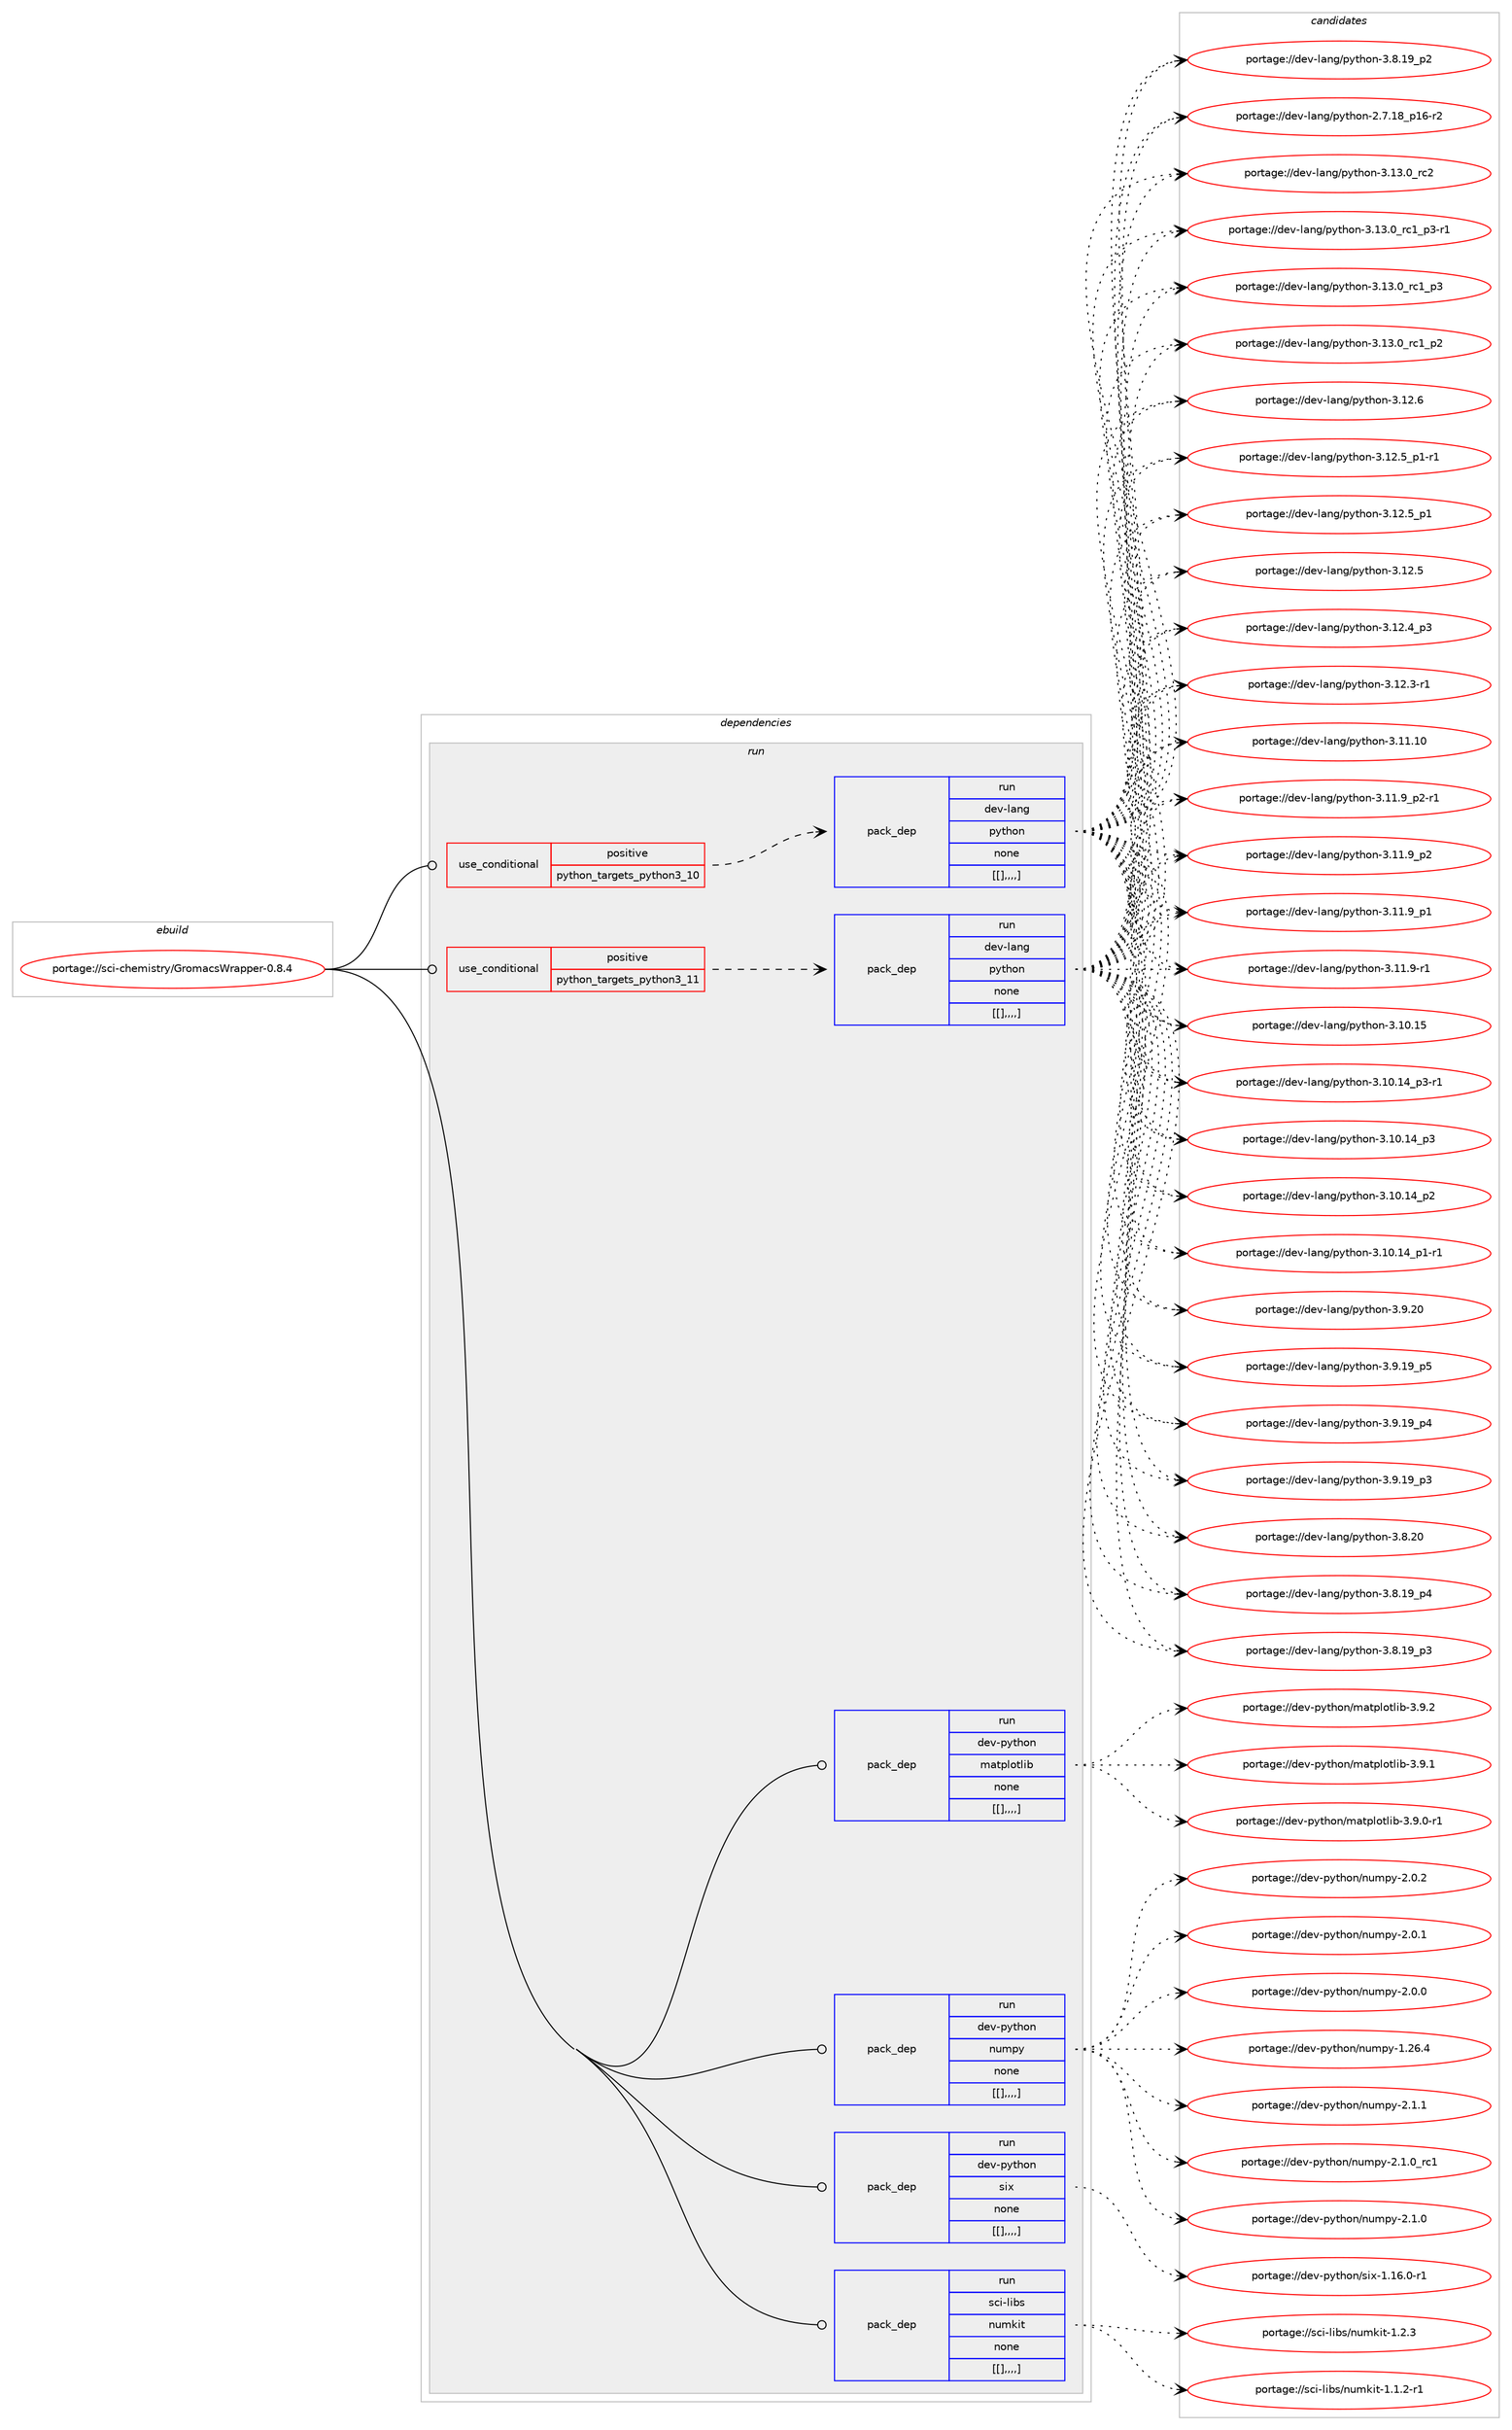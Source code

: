 digraph prolog {

# *************
# Graph options
# *************

newrank=true;
concentrate=true;
compound=true;
graph [rankdir=LR,fontname=Helvetica,fontsize=10,ranksep=1.5];#, ranksep=2.5, nodesep=0.2];
edge  [arrowhead=vee];
node  [fontname=Helvetica,fontsize=10];

# **********
# The ebuild
# **********

subgraph cluster_leftcol {
color=gray;
label=<<i>ebuild</i>>;
id [label="portage://sci-chemistry/GromacsWrapper-0.8.4", color=red, width=4, href="../sci-chemistry/GromacsWrapper-0.8.4.svg"];
}

# ****************
# The dependencies
# ****************

subgraph cluster_midcol {
color=gray;
label=<<i>dependencies</i>>;
subgraph cluster_compile {
fillcolor="#eeeeee";
style=filled;
label=<<i>compile</i>>;
}
subgraph cluster_compileandrun {
fillcolor="#eeeeee";
style=filled;
label=<<i>compile and run</i>>;
}
subgraph cluster_run {
fillcolor="#eeeeee";
style=filled;
label=<<i>run</i>>;
subgraph cond108000 {
dependency409539 [label=<<TABLE BORDER="0" CELLBORDER="1" CELLSPACING="0" CELLPADDING="4"><TR><TD ROWSPAN="3" CELLPADDING="10">use_conditional</TD></TR><TR><TD>positive</TD></TR><TR><TD>python_targets_python3_10</TD></TR></TABLE>>, shape=none, color=red];
subgraph pack298578 {
dependency409540 [label=<<TABLE BORDER="0" CELLBORDER="1" CELLSPACING="0" CELLPADDING="4" WIDTH="220"><TR><TD ROWSPAN="6" CELLPADDING="30">pack_dep</TD></TR><TR><TD WIDTH="110">run</TD></TR><TR><TD>dev-lang</TD></TR><TR><TD>python</TD></TR><TR><TD>none</TD></TR><TR><TD>[[],,,,]</TD></TR></TABLE>>, shape=none, color=blue];
}
dependency409539:e -> dependency409540:w [weight=20,style="dashed",arrowhead="vee"];
}
id:e -> dependency409539:w [weight=20,style="solid",arrowhead="odot"];
subgraph cond108001 {
dependency409541 [label=<<TABLE BORDER="0" CELLBORDER="1" CELLSPACING="0" CELLPADDING="4"><TR><TD ROWSPAN="3" CELLPADDING="10">use_conditional</TD></TR><TR><TD>positive</TD></TR><TR><TD>python_targets_python3_11</TD></TR></TABLE>>, shape=none, color=red];
subgraph pack298579 {
dependency409542 [label=<<TABLE BORDER="0" CELLBORDER="1" CELLSPACING="0" CELLPADDING="4" WIDTH="220"><TR><TD ROWSPAN="6" CELLPADDING="30">pack_dep</TD></TR><TR><TD WIDTH="110">run</TD></TR><TR><TD>dev-lang</TD></TR><TR><TD>python</TD></TR><TR><TD>none</TD></TR><TR><TD>[[],,,,]</TD></TR></TABLE>>, shape=none, color=blue];
}
dependency409541:e -> dependency409542:w [weight=20,style="dashed",arrowhead="vee"];
}
id:e -> dependency409541:w [weight=20,style="solid",arrowhead="odot"];
subgraph pack298580 {
dependency409543 [label=<<TABLE BORDER="0" CELLBORDER="1" CELLSPACING="0" CELLPADDING="4" WIDTH="220"><TR><TD ROWSPAN="6" CELLPADDING="30">pack_dep</TD></TR><TR><TD WIDTH="110">run</TD></TR><TR><TD>dev-python</TD></TR><TR><TD>matplotlib</TD></TR><TR><TD>none</TD></TR><TR><TD>[[],,,,]</TD></TR></TABLE>>, shape=none, color=blue];
}
id:e -> dependency409543:w [weight=20,style="solid",arrowhead="odot"];
subgraph pack298581 {
dependency409544 [label=<<TABLE BORDER="0" CELLBORDER="1" CELLSPACING="0" CELLPADDING="4" WIDTH="220"><TR><TD ROWSPAN="6" CELLPADDING="30">pack_dep</TD></TR><TR><TD WIDTH="110">run</TD></TR><TR><TD>dev-python</TD></TR><TR><TD>numpy</TD></TR><TR><TD>none</TD></TR><TR><TD>[[],,,,]</TD></TR></TABLE>>, shape=none, color=blue];
}
id:e -> dependency409544:w [weight=20,style="solid",arrowhead="odot"];
subgraph pack298582 {
dependency409545 [label=<<TABLE BORDER="0" CELLBORDER="1" CELLSPACING="0" CELLPADDING="4" WIDTH="220"><TR><TD ROWSPAN="6" CELLPADDING="30">pack_dep</TD></TR><TR><TD WIDTH="110">run</TD></TR><TR><TD>dev-python</TD></TR><TR><TD>six</TD></TR><TR><TD>none</TD></TR><TR><TD>[[],,,,]</TD></TR></TABLE>>, shape=none, color=blue];
}
id:e -> dependency409545:w [weight=20,style="solid",arrowhead="odot"];
subgraph pack298583 {
dependency409546 [label=<<TABLE BORDER="0" CELLBORDER="1" CELLSPACING="0" CELLPADDING="4" WIDTH="220"><TR><TD ROWSPAN="6" CELLPADDING="30">pack_dep</TD></TR><TR><TD WIDTH="110">run</TD></TR><TR><TD>sci-libs</TD></TR><TR><TD>numkit</TD></TR><TR><TD>none</TD></TR><TR><TD>[[],,,,]</TD></TR></TABLE>>, shape=none, color=blue];
}
id:e -> dependency409546:w [weight=20,style="solid",arrowhead="odot"];
}
}

# **************
# The candidates
# **************

subgraph cluster_choices {
rank=same;
color=gray;
label=<<i>candidates</i>>;

subgraph choice298578 {
color=black;
nodesep=1;
choice10010111845108971101034711212111610411111045514649514648951149950 [label="portage://dev-lang/python-3.13.0_rc2", color=red, width=4,href="../dev-lang/python-3.13.0_rc2.svg"];
choice1001011184510897110103471121211161041111104551464951464895114994995112514511449 [label="portage://dev-lang/python-3.13.0_rc1_p3-r1", color=red, width=4,href="../dev-lang/python-3.13.0_rc1_p3-r1.svg"];
choice100101118451089711010347112121116104111110455146495146489511499499511251 [label="portage://dev-lang/python-3.13.0_rc1_p3", color=red, width=4,href="../dev-lang/python-3.13.0_rc1_p3.svg"];
choice100101118451089711010347112121116104111110455146495146489511499499511250 [label="portage://dev-lang/python-3.13.0_rc1_p2", color=red, width=4,href="../dev-lang/python-3.13.0_rc1_p2.svg"];
choice10010111845108971101034711212111610411111045514649504654 [label="portage://dev-lang/python-3.12.6", color=red, width=4,href="../dev-lang/python-3.12.6.svg"];
choice1001011184510897110103471121211161041111104551464950465395112494511449 [label="portage://dev-lang/python-3.12.5_p1-r1", color=red, width=4,href="../dev-lang/python-3.12.5_p1-r1.svg"];
choice100101118451089711010347112121116104111110455146495046539511249 [label="portage://dev-lang/python-3.12.5_p1", color=red, width=4,href="../dev-lang/python-3.12.5_p1.svg"];
choice10010111845108971101034711212111610411111045514649504653 [label="portage://dev-lang/python-3.12.5", color=red, width=4,href="../dev-lang/python-3.12.5.svg"];
choice100101118451089711010347112121116104111110455146495046529511251 [label="portage://dev-lang/python-3.12.4_p3", color=red, width=4,href="../dev-lang/python-3.12.4_p3.svg"];
choice100101118451089711010347112121116104111110455146495046514511449 [label="portage://dev-lang/python-3.12.3-r1", color=red, width=4,href="../dev-lang/python-3.12.3-r1.svg"];
choice1001011184510897110103471121211161041111104551464949464948 [label="portage://dev-lang/python-3.11.10", color=red, width=4,href="../dev-lang/python-3.11.10.svg"];
choice1001011184510897110103471121211161041111104551464949465795112504511449 [label="portage://dev-lang/python-3.11.9_p2-r1", color=red, width=4,href="../dev-lang/python-3.11.9_p2-r1.svg"];
choice100101118451089711010347112121116104111110455146494946579511250 [label="portage://dev-lang/python-3.11.9_p2", color=red, width=4,href="../dev-lang/python-3.11.9_p2.svg"];
choice100101118451089711010347112121116104111110455146494946579511249 [label="portage://dev-lang/python-3.11.9_p1", color=red, width=4,href="../dev-lang/python-3.11.9_p1.svg"];
choice100101118451089711010347112121116104111110455146494946574511449 [label="portage://dev-lang/python-3.11.9-r1", color=red, width=4,href="../dev-lang/python-3.11.9-r1.svg"];
choice1001011184510897110103471121211161041111104551464948464953 [label="portage://dev-lang/python-3.10.15", color=red, width=4,href="../dev-lang/python-3.10.15.svg"];
choice100101118451089711010347112121116104111110455146494846495295112514511449 [label="portage://dev-lang/python-3.10.14_p3-r1", color=red, width=4,href="../dev-lang/python-3.10.14_p3-r1.svg"];
choice10010111845108971101034711212111610411111045514649484649529511251 [label="portage://dev-lang/python-3.10.14_p3", color=red, width=4,href="../dev-lang/python-3.10.14_p3.svg"];
choice10010111845108971101034711212111610411111045514649484649529511250 [label="portage://dev-lang/python-3.10.14_p2", color=red, width=4,href="../dev-lang/python-3.10.14_p2.svg"];
choice100101118451089711010347112121116104111110455146494846495295112494511449 [label="portage://dev-lang/python-3.10.14_p1-r1", color=red, width=4,href="../dev-lang/python-3.10.14_p1-r1.svg"];
choice10010111845108971101034711212111610411111045514657465048 [label="portage://dev-lang/python-3.9.20", color=red, width=4,href="../dev-lang/python-3.9.20.svg"];
choice100101118451089711010347112121116104111110455146574649579511253 [label="portage://dev-lang/python-3.9.19_p5", color=red, width=4,href="../dev-lang/python-3.9.19_p5.svg"];
choice100101118451089711010347112121116104111110455146574649579511252 [label="portage://dev-lang/python-3.9.19_p4", color=red, width=4,href="../dev-lang/python-3.9.19_p4.svg"];
choice100101118451089711010347112121116104111110455146574649579511251 [label="portage://dev-lang/python-3.9.19_p3", color=red, width=4,href="../dev-lang/python-3.9.19_p3.svg"];
choice10010111845108971101034711212111610411111045514656465048 [label="portage://dev-lang/python-3.8.20", color=red, width=4,href="../dev-lang/python-3.8.20.svg"];
choice100101118451089711010347112121116104111110455146564649579511252 [label="portage://dev-lang/python-3.8.19_p4", color=red, width=4,href="../dev-lang/python-3.8.19_p4.svg"];
choice100101118451089711010347112121116104111110455146564649579511251 [label="portage://dev-lang/python-3.8.19_p3", color=red, width=4,href="../dev-lang/python-3.8.19_p3.svg"];
choice100101118451089711010347112121116104111110455146564649579511250 [label="portage://dev-lang/python-3.8.19_p2", color=red, width=4,href="../dev-lang/python-3.8.19_p2.svg"];
choice100101118451089711010347112121116104111110455046554649569511249544511450 [label="portage://dev-lang/python-2.7.18_p16-r2", color=red, width=4,href="../dev-lang/python-2.7.18_p16-r2.svg"];
dependency409540:e -> choice10010111845108971101034711212111610411111045514649514648951149950:w [style=dotted,weight="100"];
dependency409540:e -> choice1001011184510897110103471121211161041111104551464951464895114994995112514511449:w [style=dotted,weight="100"];
dependency409540:e -> choice100101118451089711010347112121116104111110455146495146489511499499511251:w [style=dotted,weight="100"];
dependency409540:e -> choice100101118451089711010347112121116104111110455146495146489511499499511250:w [style=dotted,weight="100"];
dependency409540:e -> choice10010111845108971101034711212111610411111045514649504654:w [style=dotted,weight="100"];
dependency409540:e -> choice1001011184510897110103471121211161041111104551464950465395112494511449:w [style=dotted,weight="100"];
dependency409540:e -> choice100101118451089711010347112121116104111110455146495046539511249:w [style=dotted,weight="100"];
dependency409540:e -> choice10010111845108971101034711212111610411111045514649504653:w [style=dotted,weight="100"];
dependency409540:e -> choice100101118451089711010347112121116104111110455146495046529511251:w [style=dotted,weight="100"];
dependency409540:e -> choice100101118451089711010347112121116104111110455146495046514511449:w [style=dotted,weight="100"];
dependency409540:e -> choice1001011184510897110103471121211161041111104551464949464948:w [style=dotted,weight="100"];
dependency409540:e -> choice1001011184510897110103471121211161041111104551464949465795112504511449:w [style=dotted,weight="100"];
dependency409540:e -> choice100101118451089711010347112121116104111110455146494946579511250:w [style=dotted,weight="100"];
dependency409540:e -> choice100101118451089711010347112121116104111110455146494946579511249:w [style=dotted,weight="100"];
dependency409540:e -> choice100101118451089711010347112121116104111110455146494946574511449:w [style=dotted,weight="100"];
dependency409540:e -> choice1001011184510897110103471121211161041111104551464948464953:w [style=dotted,weight="100"];
dependency409540:e -> choice100101118451089711010347112121116104111110455146494846495295112514511449:w [style=dotted,weight="100"];
dependency409540:e -> choice10010111845108971101034711212111610411111045514649484649529511251:w [style=dotted,weight="100"];
dependency409540:e -> choice10010111845108971101034711212111610411111045514649484649529511250:w [style=dotted,weight="100"];
dependency409540:e -> choice100101118451089711010347112121116104111110455146494846495295112494511449:w [style=dotted,weight="100"];
dependency409540:e -> choice10010111845108971101034711212111610411111045514657465048:w [style=dotted,weight="100"];
dependency409540:e -> choice100101118451089711010347112121116104111110455146574649579511253:w [style=dotted,weight="100"];
dependency409540:e -> choice100101118451089711010347112121116104111110455146574649579511252:w [style=dotted,weight="100"];
dependency409540:e -> choice100101118451089711010347112121116104111110455146574649579511251:w [style=dotted,weight="100"];
dependency409540:e -> choice10010111845108971101034711212111610411111045514656465048:w [style=dotted,weight="100"];
dependency409540:e -> choice100101118451089711010347112121116104111110455146564649579511252:w [style=dotted,weight="100"];
dependency409540:e -> choice100101118451089711010347112121116104111110455146564649579511251:w [style=dotted,weight="100"];
dependency409540:e -> choice100101118451089711010347112121116104111110455146564649579511250:w [style=dotted,weight="100"];
dependency409540:e -> choice100101118451089711010347112121116104111110455046554649569511249544511450:w [style=dotted,weight="100"];
}
subgraph choice298579 {
color=black;
nodesep=1;
choice10010111845108971101034711212111610411111045514649514648951149950 [label="portage://dev-lang/python-3.13.0_rc2", color=red, width=4,href="../dev-lang/python-3.13.0_rc2.svg"];
choice1001011184510897110103471121211161041111104551464951464895114994995112514511449 [label="portage://dev-lang/python-3.13.0_rc1_p3-r1", color=red, width=4,href="../dev-lang/python-3.13.0_rc1_p3-r1.svg"];
choice100101118451089711010347112121116104111110455146495146489511499499511251 [label="portage://dev-lang/python-3.13.0_rc1_p3", color=red, width=4,href="../dev-lang/python-3.13.0_rc1_p3.svg"];
choice100101118451089711010347112121116104111110455146495146489511499499511250 [label="portage://dev-lang/python-3.13.0_rc1_p2", color=red, width=4,href="../dev-lang/python-3.13.0_rc1_p2.svg"];
choice10010111845108971101034711212111610411111045514649504654 [label="portage://dev-lang/python-3.12.6", color=red, width=4,href="../dev-lang/python-3.12.6.svg"];
choice1001011184510897110103471121211161041111104551464950465395112494511449 [label="portage://dev-lang/python-3.12.5_p1-r1", color=red, width=4,href="../dev-lang/python-3.12.5_p1-r1.svg"];
choice100101118451089711010347112121116104111110455146495046539511249 [label="portage://dev-lang/python-3.12.5_p1", color=red, width=4,href="../dev-lang/python-3.12.5_p1.svg"];
choice10010111845108971101034711212111610411111045514649504653 [label="portage://dev-lang/python-3.12.5", color=red, width=4,href="../dev-lang/python-3.12.5.svg"];
choice100101118451089711010347112121116104111110455146495046529511251 [label="portage://dev-lang/python-3.12.4_p3", color=red, width=4,href="../dev-lang/python-3.12.4_p3.svg"];
choice100101118451089711010347112121116104111110455146495046514511449 [label="portage://dev-lang/python-3.12.3-r1", color=red, width=4,href="../dev-lang/python-3.12.3-r1.svg"];
choice1001011184510897110103471121211161041111104551464949464948 [label="portage://dev-lang/python-3.11.10", color=red, width=4,href="../dev-lang/python-3.11.10.svg"];
choice1001011184510897110103471121211161041111104551464949465795112504511449 [label="portage://dev-lang/python-3.11.9_p2-r1", color=red, width=4,href="../dev-lang/python-3.11.9_p2-r1.svg"];
choice100101118451089711010347112121116104111110455146494946579511250 [label="portage://dev-lang/python-3.11.9_p2", color=red, width=4,href="../dev-lang/python-3.11.9_p2.svg"];
choice100101118451089711010347112121116104111110455146494946579511249 [label="portage://dev-lang/python-3.11.9_p1", color=red, width=4,href="../dev-lang/python-3.11.9_p1.svg"];
choice100101118451089711010347112121116104111110455146494946574511449 [label="portage://dev-lang/python-3.11.9-r1", color=red, width=4,href="../dev-lang/python-3.11.9-r1.svg"];
choice1001011184510897110103471121211161041111104551464948464953 [label="portage://dev-lang/python-3.10.15", color=red, width=4,href="../dev-lang/python-3.10.15.svg"];
choice100101118451089711010347112121116104111110455146494846495295112514511449 [label="portage://dev-lang/python-3.10.14_p3-r1", color=red, width=4,href="../dev-lang/python-3.10.14_p3-r1.svg"];
choice10010111845108971101034711212111610411111045514649484649529511251 [label="portage://dev-lang/python-3.10.14_p3", color=red, width=4,href="../dev-lang/python-3.10.14_p3.svg"];
choice10010111845108971101034711212111610411111045514649484649529511250 [label="portage://dev-lang/python-3.10.14_p2", color=red, width=4,href="../dev-lang/python-3.10.14_p2.svg"];
choice100101118451089711010347112121116104111110455146494846495295112494511449 [label="portage://dev-lang/python-3.10.14_p1-r1", color=red, width=4,href="../dev-lang/python-3.10.14_p1-r1.svg"];
choice10010111845108971101034711212111610411111045514657465048 [label="portage://dev-lang/python-3.9.20", color=red, width=4,href="../dev-lang/python-3.9.20.svg"];
choice100101118451089711010347112121116104111110455146574649579511253 [label="portage://dev-lang/python-3.9.19_p5", color=red, width=4,href="../dev-lang/python-3.9.19_p5.svg"];
choice100101118451089711010347112121116104111110455146574649579511252 [label="portage://dev-lang/python-3.9.19_p4", color=red, width=4,href="../dev-lang/python-3.9.19_p4.svg"];
choice100101118451089711010347112121116104111110455146574649579511251 [label="portage://dev-lang/python-3.9.19_p3", color=red, width=4,href="../dev-lang/python-3.9.19_p3.svg"];
choice10010111845108971101034711212111610411111045514656465048 [label="portage://dev-lang/python-3.8.20", color=red, width=4,href="../dev-lang/python-3.8.20.svg"];
choice100101118451089711010347112121116104111110455146564649579511252 [label="portage://dev-lang/python-3.8.19_p4", color=red, width=4,href="../dev-lang/python-3.8.19_p4.svg"];
choice100101118451089711010347112121116104111110455146564649579511251 [label="portage://dev-lang/python-3.8.19_p3", color=red, width=4,href="../dev-lang/python-3.8.19_p3.svg"];
choice100101118451089711010347112121116104111110455146564649579511250 [label="portage://dev-lang/python-3.8.19_p2", color=red, width=4,href="../dev-lang/python-3.8.19_p2.svg"];
choice100101118451089711010347112121116104111110455046554649569511249544511450 [label="portage://dev-lang/python-2.7.18_p16-r2", color=red, width=4,href="../dev-lang/python-2.7.18_p16-r2.svg"];
dependency409542:e -> choice10010111845108971101034711212111610411111045514649514648951149950:w [style=dotted,weight="100"];
dependency409542:e -> choice1001011184510897110103471121211161041111104551464951464895114994995112514511449:w [style=dotted,weight="100"];
dependency409542:e -> choice100101118451089711010347112121116104111110455146495146489511499499511251:w [style=dotted,weight="100"];
dependency409542:e -> choice100101118451089711010347112121116104111110455146495146489511499499511250:w [style=dotted,weight="100"];
dependency409542:e -> choice10010111845108971101034711212111610411111045514649504654:w [style=dotted,weight="100"];
dependency409542:e -> choice1001011184510897110103471121211161041111104551464950465395112494511449:w [style=dotted,weight="100"];
dependency409542:e -> choice100101118451089711010347112121116104111110455146495046539511249:w [style=dotted,weight="100"];
dependency409542:e -> choice10010111845108971101034711212111610411111045514649504653:w [style=dotted,weight="100"];
dependency409542:e -> choice100101118451089711010347112121116104111110455146495046529511251:w [style=dotted,weight="100"];
dependency409542:e -> choice100101118451089711010347112121116104111110455146495046514511449:w [style=dotted,weight="100"];
dependency409542:e -> choice1001011184510897110103471121211161041111104551464949464948:w [style=dotted,weight="100"];
dependency409542:e -> choice1001011184510897110103471121211161041111104551464949465795112504511449:w [style=dotted,weight="100"];
dependency409542:e -> choice100101118451089711010347112121116104111110455146494946579511250:w [style=dotted,weight="100"];
dependency409542:e -> choice100101118451089711010347112121116104111110455146494946579511249:w [style=dotted,weight="100"];
dependency409542:e -> choice100101118451089711010347112121116104111110455146494946574511449:w [style=dotted,weight="100"];
dependency409542:e -> choice1001011184510897110103471121211161041111104551464948464953:w [style=dotted,weight="100"];
dependency409542:e -> choice100101118451089711010347112121116104111110455146494846495295112514511449:w [style=dotted,weight="100"];
dependency409542:e -> choice10010111845108971101034711212111610411111045514649484649529511251:w [style=dotted,weight="100"];
dependency409542:e -> choice10010111845108971101034711212111610411111045514649484649529511250:w [style=dotted,weight="100"];
dependency409542:e -> choice100101118451089711010347112121116104111110455146494846495295112494511449:w [style=dotted,weight="100"];
dependency409542:e -> choice10010111845108971101034711212111610411111045514657465048:w [style=dotted,weight="100"];
dependency409542:e -> choice100101118451089711010347112121116104111110455146574649579511253:w [style=dotted,weight="100"];
dependency409542:e -> choice100101118451089711010347112121116104111110455146574649579511252:w [style=dotted,weight="100"];
dependency409542:e -> choice100101118451089711010347112121116104111110455146574649579511251:w [style=dotted,weight="100"];
dependency409542:e -> choice10010111845108971101034711212111610411111045514656465048:w [style=dotted,weight="100"];
dependency409542:e -> choice100101118451089711010347112121116104111110455146564649579511252:w [style=dotted,weight="100"];
dependency409542:e -> choice100101118451089711010347112121116104111110455146564649579511251:w [style=dotted,weight="100"];
dependency409542:e -> choice100101118451089711010347112121116104111110455146564649579511250:w [style=dotted,weight="100"];
dependency409542:e -> choice100101118451089711010347112121116104111110455046554649569511249544511450:w [style=dotted,weight="100"];
}
subgraph choice298580 {
color=black;
nodesep=1;
choice10010111845112121116104111110471099711611210811111610810598455146574650 [label="portage://dev-python/matplotlib-3.9.2", color=red, width=4,href="../dev-python/matplotlib-3.9.2.svg"];
choice10010111845112121116104111110471099711611210811111610810598455146574649 [label="portage://dev-python/matplotlib-3.9.1", color=red, width=4,href="../dev-python/matplotlib-3.9.1.svg"];
choice100101118451121211161041111104710997116112108111116108105984551465746484511449 [label="portage://dev-python/matplotlib-3.9.0-r1", color=red, width=4,href="../dev-python/matplotlib-3.9.0-r1.svg"];
dependency409543:e -> choice10010111845112121116104111110471099711611210811111610810598455146574650:w [style=dotted,weight="100"];
dependency409543:e -> choice10010111845112121116104111110471099711611210811111610810598455146574649:w [style=dotted,weight="100"];
dependency409543:e -> choice100101118451121211161041111104710997116112108111116108105984551465746484511449:w [style=dotted,weight="100"];
}
subgraph choice298581 {
color=black;
nodesep=1;
choice1001011184511212111610411111047110117109112121455046494649 [label="portage://dev-python/numpy-2.1.1", color=red, width=4,href="../dev-python/numpy-2.1.1.svg"];
choice1001011184511212111610411111047110117109112121455046494648951149949 [label="portage://dev-python/numpy-2.1.0_rc1", color=red, width=4,href="../dev-python/numpy-2.1.0_rc1.svg"];
choice1001011184511212111610411111047110117109112121455046494648 [label="portage://dev-python/numpy-2.1.0", color=red, width=4,href="../dev-python/numpy-2.1.0.svg"];
choice1001011184511212111610411111047110117109112121455046484650 [label="portage://dev-python/numpy-2.0.2", color=red, width=4,href="../dev-python/numpy-2.0.2.svg"];
choice1001011184511212111610411111047110117109112121455046484649 [label="portage://dev-python/numpy-2.0.1", color=red, width=4,href="../dev-python/numpy-2.0.1.svg"];
choice1001011184511212111610411111047110117109112121455046484648 [label="portage://dev-python/numpy-2.0.0", color=red, width=4,href="../dev-python/numpy-2.0.0.svg"];
choice100101118451121211161041111104711011710911212145494650544652 [label="portage://dev-python/numpy-1.26.4", color=red, width=4,href="../dev-python/numpy-1.26.4.svg"];
dependency409544:e -> choice1001011184511212111610411111047110117109112121455046494649:w [style=dotted,weight="100"];
dependency409544:e -> choice1001011184511212111610411111047110117109112121455046494648951149949:w [style=dotted,weight="100"];
dependency409544:e -> choice1001011184511212111610411111047110117109112121455046494648:w [style=dotted,weight="100"];
dependency409544:e -> choice1001011184511212111610411111047110117109112121455046484650:w [style=dotted,weight="100"];
dependency409544:e -> choice1001011184511212111610411111047110117109112121455046484649:w [style=dotted,weight="100"];
dependency409544:e -> choice1001011184511212111610411111047110117109112121455046484648:w [style=dotted,weight="100"];
dependency409544:e -> choice100101118451121211161041111104711011710911212145494650544652:w [style=dotted,weight="100"];
}
subgraph choice298582 {
color=black;
nodesep=1;
choice1001011184511212111610411111047115105120454946495446484511449 [label="portage://dev-python/six-1.16.0-r1", color=red, width=4,href="../dev-python/six-1.16.0-r1.svg"];
dependency409545:e -> choice1001011184511212111610411111047115105120454946495446484511449:w [style=dotted,weight="100"];
}
subgraph choice298583 {
color=black;
nodesep=1;
choice11599105451081059811547110117109107105116454946504651 [label="portage://sci-libs/numkit-1.2.3", color=red, width=4,href="../sci-libs/numkit-1.2.3.svg"];
choice115991054510810598115471101171091071051164549464946504511449 [label="portage://sci-libs/numkit-1.1.2-r1", color=red, width=4,href="../sci-libs/numkit-1.1.2-r1.svg"];
dependency409546:e -> choice11599105451081059811547110117109107105116454946504651:w [style=dotted,weight="100"];
dependency409546:e -> choice115991054510810598115471101171091071051164549464946504511449:w [style=dotted,weight="100"];
}
}

}

